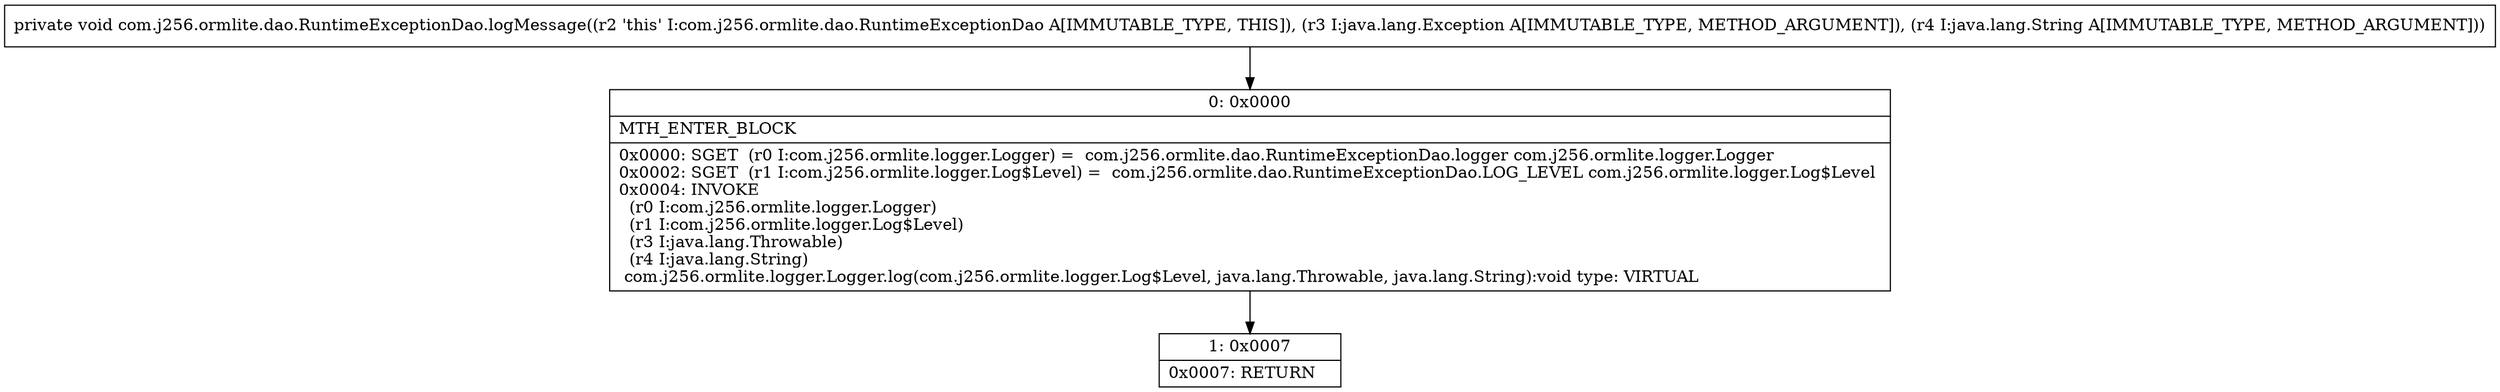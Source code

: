 digraph "CFG forcom.j256.ormlite.dao.RuntimeExceptionDao.logMessage(Ljava\/lang\/Exception;Ljava\/lang\/String;)V" {
Node_0 [shape=record,label="{0\:\ 0x0000|MTH_ENTER_BLOCK\l|0x0000: SGET  (r0 I:com.j256.ormlite.logger.Logger) =  com.j256.ormlite.dao.RuntimeExceptionDao.logger com.j256.ormlite.logger.Logger \l0x0002: SGET  (r1 I:com.j256.ormlite.logger.Log$Level) =  com.j256.ormlite.dao.RuntimeExceptionDao.LOG_LEVEL com.j256.ormlite.logger.Log$Level \l0x0004: INVOKE  \l  (r0 I:com.j256.ormlite.logger.Logger)\l  (r1 I:com.j256.ormlite.logger.Log$Level)\l  (r3 I:java.lang.Throwable)\l  (r4 I:java.lang.String)\l com.j256.ormlite.logger.Logger.log(com.j256.ormlite.logger.Log$Level, java.lang.Throwable, java.lang.String):void type: VIRTUAL \l}"];
Node_1 [shape=record,label="{1\:\ 0x0007|0x0007: RETURN   \l}"];
MethodNode[shape=record,label="{private void com.j256.ormlite.dao.RuntimeExceptionDao.logMessage((r2 'this' I:com.j256.ormlite.dao.RuntimeExceptionDao A[IMMUTABLE_TYPE, THIS]), (r3 I:java.lang.Exception A[IMMUTABLE_TYPE, METHOD_ARGUMENT]), (r4 I:java.lang.String A[IMMUTABLE_TYPE, METHOD_ARGUMENT])) }"];
MethodNode -> Node_0;
Node_0 -> Node_1;
}

